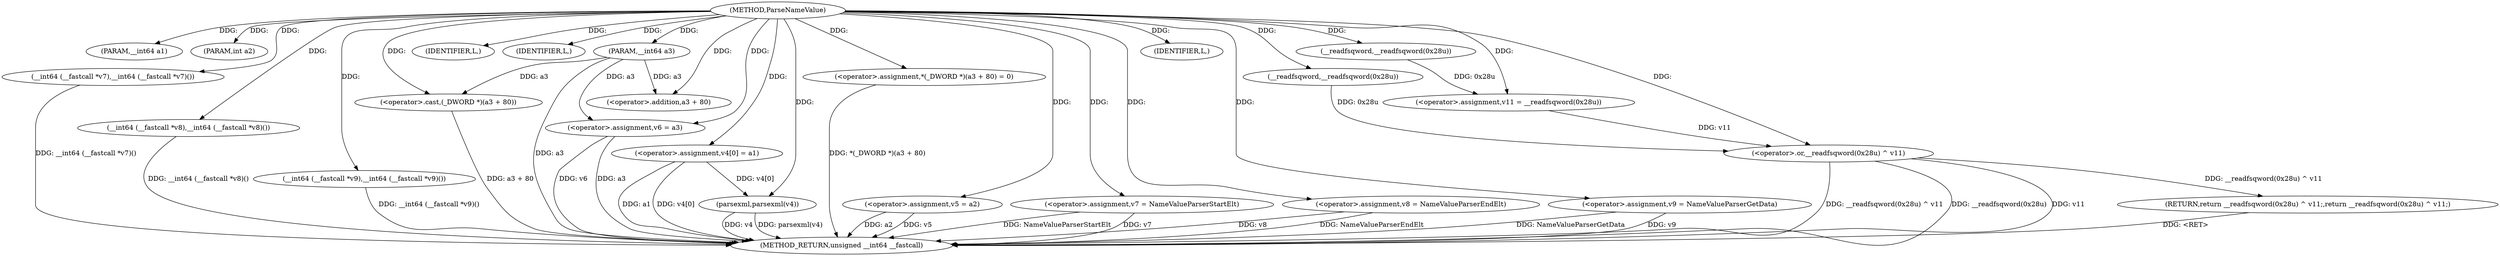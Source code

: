 digraph ParseNameValue {  
"1000109" [label = "(METHOD,ParseNameValue)" ]
"1000164" [label = "(METHOD_RETURN,unsigned __int64 __fastcall)" ]
"1000110" [label = "(PARAM,__int64 a1)" ]
"1000111" [label = "(PARAM,int a2)" ]
"1000112" [label = "(PARAM,__int64 a3)" ]
"1000117" [label = "(__int64 (__fastcall *v7),__int64 (__fastcall *v7)())" ]
"1000118" [label = "(__int64 (__fastcall *v8),__int64 (__fastcall *v8)())" ]
"1000119" [label = "(__int64 (__fastcall *v9),__int64 (__fastcall *v9)())" ]
"1000122" [label = "(IDENTIFIER,L,)" ]
"1000123" [label = "(IDENTIFIER,L,)" ]
"1000124" [label = "(<operator>.assignment,v11 = __readfsqword(0x28u))" ]
"1000126" [label = "(__readfsqword,__readfsqword(0x28u))" ]
"1000128" [label = "(<operator>.assignment,v4[0] = a1)" ]
"1000133" [label = "(<operator>.assignment,*(_DWORD *)(a3 + 80) = 0)" ]
"1000135" [label = "(<operator>.cast,(_DWORD *)(a3 + 80))" ]
"1000137" [label = "(<operator>.addition,a3 + 80)" ]
"1000141" [label = "(<operator>.assignment,v5 = a2)" ]
"1000144" [label = "(<operator>.assignment,v6 = a3)" ]
"1000147" [label = "(<operator>.assignment,v7 = NameValueParserStartElt)" ]
"1000150" [label = "(IDENTIFIER,L,)" ]
"1000151" [label = "(<operator>.assignment,v8 = NameValueParserEndElt)" ]
"1000154" [label = "(<operator>.assignment,v9 = NameValueParserGetData)" ]
"1000157" [label = "(parsexml,parsexml(v4))" ]
"1000159" [label = "(RETURN,return __readfsqword(0x28u) ^ v11;,return __readfsqword(0x28u) ^ v11;)" ]
"1000160" [label = "(<operator>.or,__readfsqword(0x28u) ^ v11)" ]
"1000161" [label = "(__readfsqword,__readfsqword(0x28u))" ]
  "1000157" -> "1000164"  [ label = "DDG: parsexml(v4)"] 
  "1000151" -> "1000164"  [ label = "DDG: v8"] 
  "1000119" -> "1000164"  [ label = "DDG: __int64 (__fastcall *v9)()"] 
  "1000147" -> "1000164"  [ label = "DDG: NameValueParserStartElt"] 
  "1000157" -> "1000164"  [ label = "DDG: v4"] 
  "1000154" -> "1000164"  [ label = "DDG: NameValueParserGetData"] 
  "1000144" -> "1000164"  [ label = "DDG: v6"] 
  "1000160" -> "1000164"  [ label = "DDG: __readfsqword(0x28u) ^ v11"] 
  "1000160" -> "1000164"  [ label = "DDG: __readfsqword(0x28u)"] 
  "1000141" -> "1000164"  [ label = "DDG: a2"] 
  "1000117" -> "1000164"  [ label = "DDG: __int64 (__fastcall *v7)()"] 
  "1000160" -> "1000164"  [ label = "DDG: v11"] 
  "1000118" -> "1000164"  [ label = "DDG: __int64 (__fastcall *v8)()"] 
  "1000141" -> "1000164"  [ label = "DDG: v5"] 
  "1000135" -> "1000164"  [ label = "DDG: a3 + 80"] 
  "1000133" -> "1000164"  [ label = "DDG: *(_DWORD *)(a3 + 80)"] 
  "1000151" -> "1000164"  [ label = "DDG: NameValueParserEndElt"] 
  "1000147" -> "1000164"  [ label = "DDG: v7"] 
  "1000154" -> "1000164"  [ label = "DDG: v9"] 
  "1000128" -> "1000164"  [ label = "DDG: v4[0]"] 
  "1000112" -> "1000164"  [ label = "DDG: a3"] 
  "1000144" -> "1000164"  [ label = "DDG: a3"] 
  "1000128" -> "1000164"  [ label = "DDG: a1"] 
  "1000159" -> "1000164"  [ label = "DDG: <RET>"] 
  "1000109" -> "1000110"  [ label = "DDG: "] 
  "1000109" -> "1000111"  [ label = "DDG: "] 
  "1000109" -> "1000112"  [ label = "DDG: "] 
  "1000109" -> "1000117"  [ label = "DDG: "] 
  "1000109" -> "1000118"  [ label = "DDG: "] 
  "1000109" -> "1000119"  [ label = "DDG: "] 
  "1000109" -> "1000122"  [ label = "DDG: "] 
  "1000109" -> "1000123"  [ label = "DDG: "] 
  "1000126" -> "1000124"  [ label = "DDG: 0x28u"] 
  "1000109" -> "1000124"  [ label = "DDG: "] 
  "1000109" -> "1000126"  [ label = "DDG: "] 
  "1000109" -> "1000128"  [ label = "DDG: "] 
  "1000109" -> "1000133"  [ label = "DDG: "] 
  "1000112" -> "1000135"  [ label = "DDG: a3"] 
  "1000109" -> "1000135"  [ label = "DDG: "] 
  "1000112" -> "1000137"  [ label = "DDG: a3"] 
  "1000109" -> "1000137"  [ label = "DDG: "] 
  "1000109" -> "1000141"  [ label = "DDG: "] 
  "1000112" -> "1000144"  [ label = "DDG: a3"] 
  "1000109" -> "1000144"  [ label = "DDG: "] 
  "1000109" -> "1000147"  [ label = "DDG: "] 
  "1000109" -> "1000150"  [ label = "DDG: "] 
  "1000109" -> "1000151"  [ label = "DDG: "] 
  "1000109" -> "1000154"  [ label = "DDG: "] 
  "1000128" -> "1000157"  [ label = "DDG: v4[0]"] 
  "1000109" -> "1000157"  [ label = "DDG: "] 
  "1000160" -> "1000159"  [ label = "DDG: __readfsqword(0x28u) ^ v11"] 
  "1000161" -> "1000160"  [ label = "DDG: 0x28u"] 
  "1000109" -> "1000161"  [ label = "DDG: "] 
  "1000124" -> "1000160"  [ label = "DDG: v11"] 
  "1000109" -> "1000160"  [ label = "DDG: "] 
}
